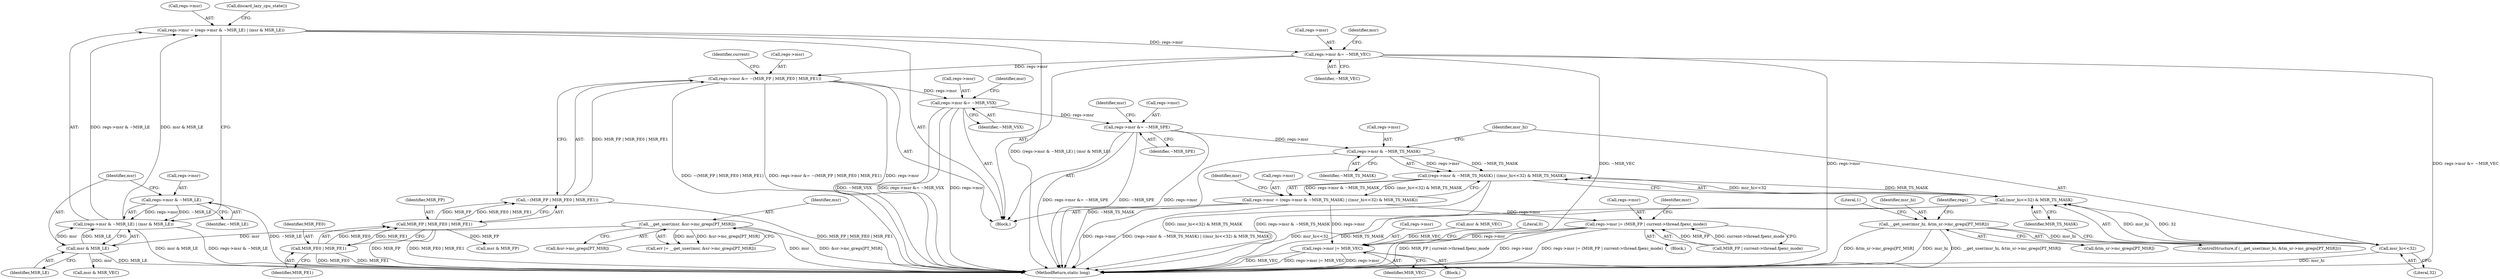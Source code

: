 digraph "1_linux_d2b9d2a5ad5ef04ff978c9923d19730cb05efd55@del" {
"1000484" [label="(Call,(regs->msr & ~MSR_TS_MASK) | ((msr_hi<<32) & MSR_TS_MASK))"];
"1000485" [label="(Call,regs->msr & ~MSR_TS_MASK)"];
"1000393" [label="(Call,regs->msr &= ~MSR_SPE)"];
"1000324" [label="(Call,regs->msr &= ~MSR_VSX)"];
"1000298" [label="(Call,regs->msr &= ~(MSR_FP | MSR_FE0 | MSR_FE1))"];
"1000180" [label="(Call,regs->msr &= ~MSR_VEC)"];
"1000166" [label="(Call,regs->msr = (regs->msr & ~MSR_LE) | (msr & MSR_LE))"];
"1000170" [label="(Call,(regs->msr & ~MSR_LE) | (msr & MSR_LE))"];
"1000171" [label="(Call,regs->msr & ~MSR_LE)"];
"1000176" [label="(Call,msr & MSR_LE)"];
"1000154" [label="(Call,__get_user(msr, &sr->mc_gregs[PT_MSR]))"];
"1000302" [label="(Call,~(MSR_FP | MSR_FE0 | MSR_FE1))"];
"1000303" [label="(Call,MSR_FP | MSR_FE0 | MSR_FE1)"];
"1000305" [label="(Call,MSR_FE0 | MSR_FE1)"];
"1000490" [label="(Call,(msr_hi<<32) & MSR_TS_MASK)"];
"1000491" [label="(Call,msr_hi<<32)"];
"1000470" [label="(Call,__get_user(msr_hi, &tm_sr->mc_gregs[PT_MSR]))"];
"1000480" [label="(Call,regs->msr = (regs->msr & ~MSR_TS_MASK) | ((msr_hi<<32) & MSR_TS_MASK))"];
"1000505" [label="(Call,regs->msr |= (MSR_FP | current->thread.fpexc_mode))"];
"1000526" [label="(Call,regs->msr |= MSR_VEC)"];
"1000187" [label="(Identifier,msr)"];
"1000311" [label="(Identifier,current)"];
"1000527" [label="(Call,regs->msr)"];
"1000302" [label="(Call,~(MSR_FP | MSR_FE0 | MSR_FE1))"];
"1000176" [label="(Call,msr & MSR_LE)"];
"1000517" [label="(Call,msr & MSR_VEC)"];
"1000307" [label="(Identifier,MSR_FE1)"];
"1000298" [label="(Call,regs->msr &= ~(MSR_FP | MSR_FE0 | MSR_FE1))"];
"1000170" [label="(Call,(regs->msr & ~MSR_LE) | (msr & MSR_LE))"];
"1000530" [label="(Identifier,MSR_VEC)"];
"1000470" [label="(Call,__get_user(msr_hi, &tm_sr->mc_gregs[PT_MSR]))"];
"1000533" [label="(MethodReturn,static long)"];
"1000494" [label="(Identifier,MSR_TS_MASK)"];
"1000172" [label="(Call,regs->msr)"];
"1000480" [label="(Call,regs->msr = (regs->msr & ~MSR_TS_MASK) | ((msr_hi<<32) & MSR_TS_MASK))"];
"1000325" [label="(Call,regs->msr)"];
"1000175" [label="(Identifier,~MSR_LE)"];
"1000304" [label="(Identifier,MSR_FP)"];
"1000397" [label="(Identifier,~MSR_SPE)"];
"1000181" [label="(Call,regs->msr)"];
"1000520" [label="(Block,)"];
"1000299" [label="(Call,regs->msr)"];
"1000171" [label="(Call,regs->msr & ~MSR_LE)"];
"1000331" [label="(Identifier,msr)"];
"1000499" [label="(Block,)"];
"1000184" [label="(Identifier,~MSR_VEC)"];
"1000156" [label="(Call,&sr->mc_gregs[PT_MSR])"];
"1000166" [label="(Call,regs->msr = (regs->msr & ~MSR_LE) | (msr & MSR_LE))"];
"1000167" [label="(Call,regs->msr)"];
"1000400" [label="(Identifier,msr)"];
"1000303" [label="(Call,MSR_FP | MSR_FE0 | MSR_FE1)"];
"1000306" [label="(Identifier,MSR_FE0)"];
"1000472" [label="(Call,&tm_sr->mc_gregs[PT_MSR])"];
"1000485" [label="(Call,regs->msr & ~MSR_TS_MASK)"];
"1000186" [label="(Call,msr & MSR_VEC)"];
"1000479" [label="(Literal,1)"];
"1000180" [label="(Call,regs->msr &= ~MSR_VEC)"];
"1000154" [label="(Call,__get_user(msr, &sr->mc_gregs[PT_MSR]))"];
"1000481" [label="(Call,regs->msr)"];
"1000152" [label="(Call,err |= __get_user(msr, &sr->mc_gregs[PT_MSR]))"];
"1000305" [label="(Call,MSR_FE0 | MSR_FE1)"];
"1000496" [label="(Call,msr & MSR_FP)"];
"1000118" [label="(Block,)"];
"1000471" [label="(Identifier,msr_hi)"];
"1000506" [label="(Call,regs->msr)"];
"1000328" [label="(Identifier,~MSR_VSX)"];
"1000492" [label="(Identifier,msr_hi)"];
"1000493" [label="(Literal,32)"];
"1000532" [label="(Literal,0)"];
"1000489" [label="(Identifier,~MSR_TS_MASK)"];
"1000518" [label="(Identifier,msr)"];
"1000324" [label="(Call,regs->msr &= ~MSR_VSX)"];
"1000177" [label="(Identifier,msr)"];
"1000491" [label="(Call,msr_hi<<32)"];
"1000509" [label="(Call,MSR_FP | current->thread.fpexc_mode)"];
"1000482" [label="(Identifier,regs)"];
"1000469" [label="(ControlStructure,if (__get_user(msr_hi, &tm_sr->mc_gregs[PT_MSR])))"];
"1000484" [label="(Call,(regs->msr & ~MSR_TS_MASK) | ((msr_hi<<32) & MSR_TS_MASK))"];
"1000179" [label="(Call,discard_lazy_cpu_state())"];
"1000393" [label="(Call,regs->msr &= ~MSR_SPE)"];
"1000394" [label="(Call,regs->msr)"];
"1000505" [label="(Call,regs->msr |= (MSR_FP | current->thread.fpexc_mode))"];
"1000155" [label="(Identifier,msr)"];
"1000486" [label="(Call,regs->msr)"];
"1000178" [label="(Identifier,MSR_LE)"];
"1000490" [label="(Call,(msr_hi<<32) & MSR_TS_MASK)"];
"1000497" [label="(Identifier,msr)"];
"1000526" [label="(Call,regs->msr |= MSR_VEC)"];
"1000484" -> "1000480"  [label="AST: "];
"1000484" -> "1000490"  [label="CFG: "];
"1000485" -> "1000484"  [label="AST: "];
"1000490" -> "1000484"  [label="AST: "];
"1000480" -> "1000484"  [label="CFG: "];
"1000484" -> "1000533"  [label="DDG: (msr_hi<<32) & MSR_TS_MASK"];
"1000484" -> "1000533"  [label="DDG: regs->msr & ~MSR_TS_MASK"];
"1000484" -> "1000480"  [label="DDG: regs->msr & ~MSR_TS_MASK"];
"1000484" -> "1000480"  [label="DDG: (msr_hi<<32) & MSR_TS_MASK"];
"1000485" -> "1000484"  [label="DDG: regs->msr"];
"1000485" -> "1000484"  [label="DDG: ~MSR_TS_MASK"];
"1000490" -> "1000484"  [label="DDG: msr_hi<<32"];
"1000490" -> "1000484"  [label="DDG: MSR_TS_MASK"];
"1000485" -> "1000489"  [label="CFG: "];
"1000486" -> "1000485"  [label="AST: "];
"1000489" -> "1000485"  [label="AST: "];
"1000492" -> "1000485"  [label="CFG: "];
"1000485" -> "1000533"  [label="DDG: ~MSR_TS_MASK"];
"1000393" -> "1000485"  [label="DDG: regs->msr"];
"1000393" -> "1000118"  [label="AST: "];
"1000393" -> "1000397"  [label="CFG: "];
"1000394" -> "1000393"  [label="AST: "];
"1000397" -> "1000393"  [label="AST: "];
"1000400" -> "1000393"  [label="CFG: "];
"1000393" -> "1000533"  [label="DDG: ~MSR_SPE"];
"1000393" -> "1000533"  [label="DDG: regs->msr"];
"1000393" -> "1000533"  [label="DDG: regs->msr &= ~MSR_SPE"];
"1000324" -> "1000393"  [label="DDG: regs->msr"];
"1000324" -> "1000118"  [label="AST: "];
"1000324" -> "1000328"  [label="CFG: "];
"1000325" -> "1000324"  [label="AST: "];
"1000328" -> "1000324"  [label="AST: "];
"1000331" -> "1000324"  [label="CFG: "];
"1000324" -> "1000533"  [label="DDG: ~MSR_VSX"];
"1000324" -> "1000533"  [label="DDG: regs->msr &= ~MSR_VSX"];
"1000324" -> "1000533"  [label="DDG: regs->msr"];
"1000298" -> "1000324"  [label="DDG: regs->msr"];
"1000298" -> "1000118"  [label="AST: "];
"1000298" -> "1000302"  [label="CFG: "];
"1000299" -> "1000298"  [label="AST: "];
"1000302" -> "1000298"  [label="AST: "];
"1000311" -> "1000298"  [label="CFG: "];
"1000298" -> "1000533"  [label="DDG: regs->msr &= ~(MSR_FP | MSR_FE0 | MSR_FE1)"];
"1000298" -> "1000533"  [label="DDG: regs->msr"];
"1000298" -> "1000533"  [label="DDG: ~(MSR_FP | MSR_FE0 | MSR_FE1)"];
"1000180" -> "1000298"  [label="DDG: regs->msr"];
"1000302" -> "1000298"  [label="DDG: MSR_FP | MSR_FE0 | MSR_FE1"];
"1000180" -> "1000118"  [label="AST: "];
"1000180" -> "1000184"  [label="CFG: "];
"1000181" -> "1000180"  [label="AST: "];
"1000184" -> "1000180"  [label="AST: "];
"1000187" -> "1000180"  [label="CFG: "];
"1000180" -> "1000533"  [label="DDG: ~MSR_VEC"];
"1000180" -> "1000533"  [label="DDG: regs->msr"];
"1000180" -> "1000533"  [label="DDG: regs->msr &= ~MSR_VEC"];
"1000166" -> "1000180"  [label="DDG: regs->msr"];
"1000166" -> "1000118"  [label="AST: "];
"1000166" -> "1000170"  [label="CFG: "];
"1000167" -> "1000166"  [label="AST: "];
"1000170" -> "1000166"  [label="AST: "];
"1000179" -> "1000166"  [label="CFG: "];
"1000166" -> "1000533"  [label="DDG: (regs->msr & ~MSR_LE) | (msr & MSR_LE)"];
"1000170" -> "1000166"  [label="DDG: regs->msr & ~MSR_LE"];
"1000170" -> "1000166"  [label="DDG: msr & MSR_LE"];
"1000170" -> "1000176"  [label="CFG: "];
"1000171" -> "1000170"  [label="AST: "];
"1000176" -> "1000170"  [label="AST: "];
"1000170" -> "1000533"  [label="DDG: msr & MSR_LE"];
"1000170" -> "1000533"  [label="DDG: regs->msr & ~MSR_LE"];
"1000171" -> "1000170"  [label="DDG: regs->msr"];
"1000171" -> "1000170"  [label="DDG: ~MSR_LE"];
"1000176" -> "1000170"  [label="DDG: msr"];
"1000176" -> "1000170"  [label="DDG: MSR_LE"];
"1000171" -> "1000175"  [label="CFG: "];
"1000172" -> "1000171"  [label="AST: "];
"1000175" -> "1000171"  [label="AST: "];
"1000177" -> "1000171"  [label="CFG: "];
"1000171" -> "1000533"  [label="DDG: ~MSR_LE"];
"1000176" -> "1000178"  [label="CFG: "];
"1000177" -> "1000176"  [label="AST: "];
"1000178" -> "1000176"  [label="AST: "];
"1000176" -> "1000533"  [label="DDG: MSR_LE"];
"1000154" -> "1000176"  [label="DDG: msr"];
"1000176" -> "1000186"  [label="DDG: msr"];
"1000154" -> "1000152"  [label="AST: "];
"1000154" -> "1000156"  [label="CFG: "];
"1000155" -> "1000154"  [label="AST: "];
"1000156" -> "1000154"  [label="AST: "];
"1000152" -> "1000154"  [label="CFG: "];
"1000154" -> "1000533"  [label="DDG: msr"];
"1000154" -> "1000533"  [label="DDG: &sr->mc_gregs[PT_MSR]"];
"1000154" -> "1000152"  [label="DDG: msr"];
"1000154" -> "1000152"  [label="DDG: &sr->mc_gregs[PT_MSR]"];
"1000302" -> "1000303"  [label="CFG: "];
"1000303" -> "1000302"  [label="AST: "];
"1000302" -> "1000533"  [label="DDG: MSR_FP | MSR_FE0 | MSR_FE1"];
"1000303" -> "1000302"  [label="DDG: MSR_FP"];
"1000303" -> "1000302"  [label="DDG: MSR_FE0 | MSR_FE1"];
"1000303" -> "1000305"  [label="CFG: "];
"1000304" -> "1000303"  [label="AST: "];
"1000305" -> "1000303"  [label="AST: "];
"1000303" -> "1000533"  [label="DDG: MSR_FP"];
"1000303" -> "1000533"  [label="DDG: MSR_FE0 | MSR_FE1"];
"1000305" -> "1000303"  [label="DDG: MSR_FE0"];
"1000305" -> "1000303"  [label="DDG: MSR_FE1"];
"1000303" -> "1000496"  [label="DDG: MSR_FP"];
"1000305" -> "1000307"  [label="CFG: "];
"1000306" -> "1000305"  [label="AST: "];
"1000307" -> "1000305"  [label="AST: "];
"1000305" -> "1000533"  [label="DDG: MSR_FE1"];
"1000305" -> "1000533"  [label="DDG: MSR_FE0"];
"1000490" -> "1000494"  [label="CFG: "];
"1000491" -> "1000490"  [label="AST: "];
"1000494" -> "1000490"  [label="AST: "];
"1000490" -> "1000533"  [label="DDG: MSR_TS_MASK"];
"1000490" -> "1000533"  [label="DDG: msr_hi<<32"];
"1000491" -> "1000490"  [label="DDG: msr_hi"];
"1000491" -> "1000490"  [label="DDG: 32"];
"1000491" -> "1000493"  [label="CFG: "];
"1000492" -> "1000491"  [label="AST: "];
"1000493" -> "1000491"  [label="AST: "];
"1000494" -> "1000491"  [label="CFG: "];
"1000491" -> "1000533"  [label="DDG: msr_hi"];
"1000470" -> "1000491"  [label="DDG: msr_hi"];
"1000470" -> "1000469"  [label="AST: "];
"1000470" -> "1000472"  [label="CFG: "];
"1000471" -> "1000470"  [label="AST: "];
"1000472" -> "1000470"  [label="AST: "];
"1000479" -> "1000470"  [label="CFG: "];
"1000482" -> "1000470"  [label="CFG: "];
"1000470" -> "1000533"  [label="DDG: &tm_sr->mc_gregs[PT_MSR]"];
"1000470" -> "1000533"  [label="DDG: msr_hi"];
"1000470" -> "1000533"  [label="DDG: __get_user(msr_hi, &tm_sr->mc_gregs[PT_MSR])"];
"1000480" -> "1000118"  [label="AST: "];
"1000481" -> "1000480"  [label="AST: "];
"1000497" -> "1000480"  [label="CFG: "];
"1000480" -> "1000533"  [label="DDG: regs->msr"];
"1000480" -> "1000533"  [label="DDG: (regs->msr & ~MSR_TS_MASK) | ((msr_hi<<32) & MSR_TS_MASK)"];
"1000480" -> "1000505"  [label="DDG: regs->msr"];
"1000480" -> "1000526"  [label="DDG: regs->msr"];
"1000505" -> "1000499"  [label="AST: "];
"1000505" -> "1000509"  [label="CFG: "];
"1000506" -> "1000505"  [label="AST: "];
"1000509" -> "1000505"  [label="AST: "];
"1000518" -> "1000505"  [label="CFG: "];
"1000505" -> "1000533"  [label="DDG: MSR_FP | current->thread.fpexc_mode"];
"1000505" -> "1000533"  [label="DDG: regs->msr"];
"1000505" -> "1000533"  [label="DDG: regs->msr |= (MSR_FP | current->thread.fpexc_mode)"];
"1000509" -> "1000505"  [label="DDG: MSR_FP"];
"1000509" -> "1000505"  [label="DDG: current->thread.fpexc_mode"];
"1000505" -> "1000526"  [label="DDG: regs->msr"];
"1000526" -> "1000520"  [label="AST: "];
"1000526" -> "1000530"  [label="CFG: "];
"1000527" -> "1000526"  [label="AST: "];
"1000530" -> "1000526"  [label="AST: "];
"1000532" -> "1000526"  [label="CFG: "];
"1000526" -> "1000533"  [label="DDG: MSR_VEC"];
"1000526" -> "1000533"  [label="DDG: regs->msr |= MSR_VEC"];
"1000526" -> "1000533"  [label="DDG: regs->msr"];
"1000517" -> "1000526"  [label="DDG: MSR_VEC"];
}
